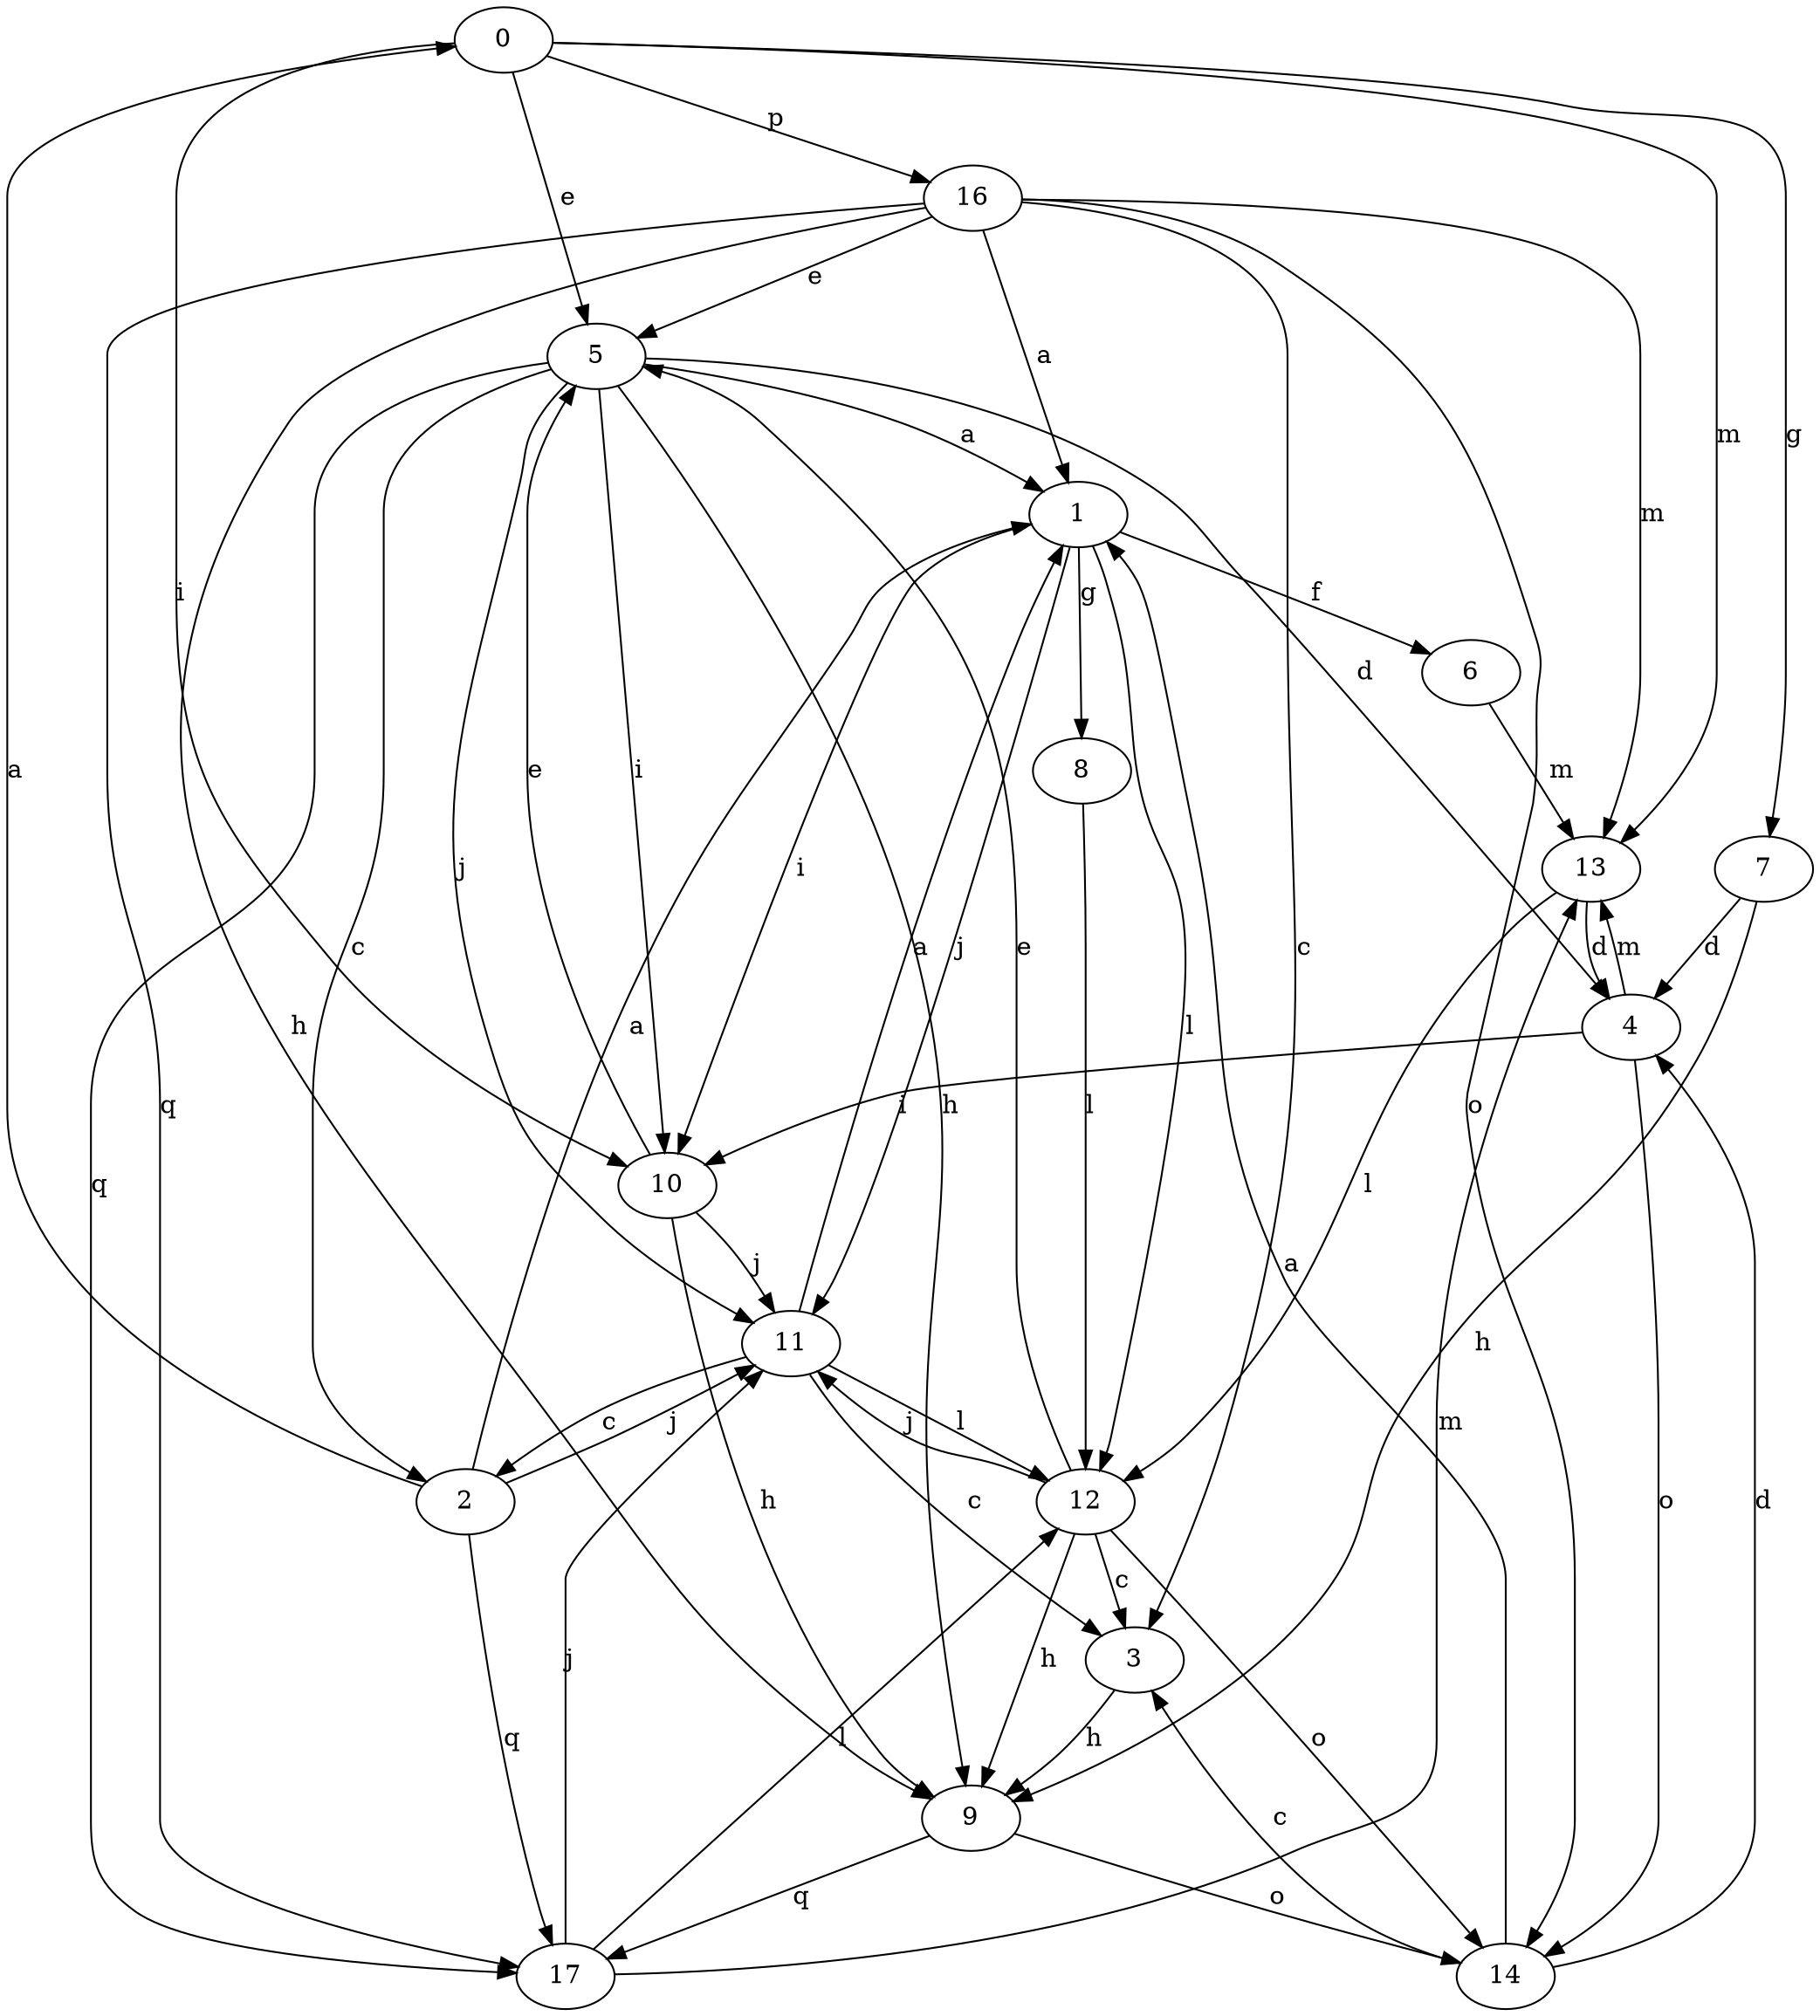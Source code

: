 strict digraph  {
0;
1;
2;
3;
4;
5;
6;
7;
8;
9;
10;
11;
12;
13;
14;
16;
17;
0 -> 5  [label=e];
0 -> 7  [label=g];
0 -> 10  [label=i];
0 -> 13  [label=m];
0 -> 16  [label=p];
1 -> 6  [label=f];
1 -> 8  [label=g];
1 -> 10  [label=i];
1 -> 11  [label=j];
1 -> 12  [label=l];
2 -> 0  [label=a];
2 -> 1  [label=a];
2 -> 11  [label=j];
2 -> 17  [label=q];
3 -> 9  [label=h];
4 -> 10  [label=i];
4 -> 13  [label=m];
4 -> 14  [label=o];
5 -> 1  [label=a];
5 -> 2  [label=c];
5 -> 4  [label=d];
5 -> 9  [label=h];
5 -> 10  [label=i];
5 -> 11  [label=j];
5 -> 17  [label=q];
6 -> 13  [label=m];
7 -> 4  [label=d];
7 -> 9  [label=h];
8 -> 12  [label=l];
9 -> 14  [label=o];
9 -> 17  [label=q];
10 -> 5  [label=e];
10 -> 9  [label=h];
10 -> 11  [label=j];
11 -> 1  [label=a];
11 -> 2  [label=c];
11 -> 3  [label=c];
11 -> 12  [label=l];
12 -> 3  [label=c];
12 -> 5  [label=e];
12 -> 9  [label=h];
12 -> 11  [label=j];
12 -> 14  [label=o];
13 -> 4  [label=d];
13 -> 12  [label=l];
14 -> 1  [label=a];
14 -> 3  [label=c];
14 -> 4  [label=d];
16 -> 1  [label=a];
16 -> 3  [label=c];
16 -> 5  [label=e];
16 -> 9  [label=h];
16 -> 13  [label=m];
16 -> 14  [label=o];
16 -> 17  [label=q];
17 -> 11  [label=j];
17 -> 12  [label=l];
17 -> 13  [label=m];
}
